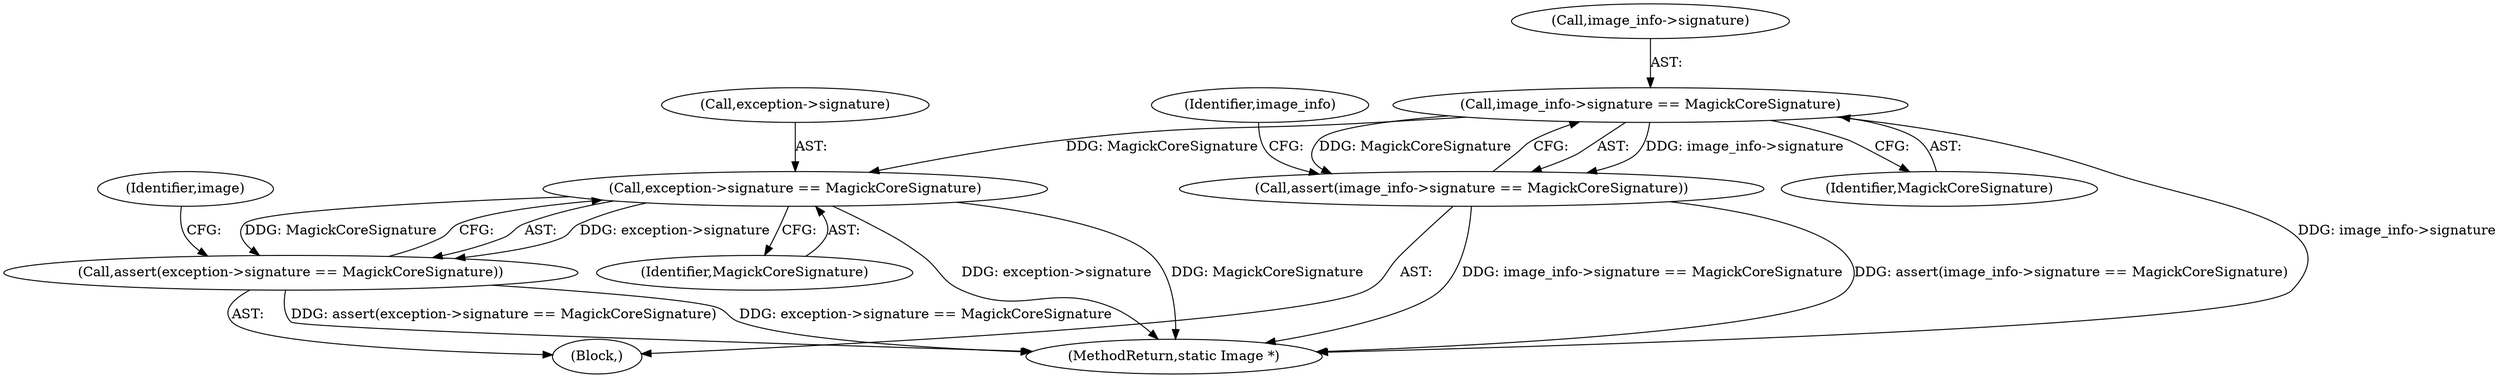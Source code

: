 digraph "0_ImageMagick_6b6bff054d569a77973f2140c0e86366e6168a6c_2@pointer" {
"1000129" [label="(Call,image_info->signature == MagickCoreSignature)"];
"1000128" [label="(Call,assert(image_info->signature == MagickCoreSignature))"];
"1000156" [label="(Call,exception->signature == MagickCoreSignature)"];
"1000155" [label="(Call,assert(exception->signature == MagickCoreSignature))"];
"1000133" [label="(Identifier,MagickCoreSignature)"];
"1000106" [label="(Block,)"];
"1000162" [label="(Identifier,image)"];
"1000130" [label="(Call,image_info->signature)"];
"1000129" [label="(Call,image_info->signature == MagickCoreSignature)"];
"1000156" [label="(Call,exception->signature == MagickCoreSignature)"];
"1000128" [label="(Call,assert(image_info->signature == MagickCoreSignature))"];
"1000137" [label="(Identifier,image_info)"];
"1000157" [label="(Call,exception->signature)"];
"1000635" [label="(MethodReturn,static Image *)"];
"1000160" [label="(Identifier,MagickCoreSignature)"];
"1000155" [label="(Call,assert(exception->signature == MagickCoreSignature))"];
"1000129" -> "1000128"  [label="AST: "];
"1000129" -> "1000133"  [label="CFG: "];
"1000130" -> "1000129"  [label="AST: "];
"1000133" -> "1000129"  [label="AST: "];
"1000128" -> "1000129"  [label="CFG: "];
"1000129" -> "1000635"  [label="DDG: image_info->signature"];
"1000129" -> "1000128"  [label="DDG: image_info->signature"];
"1000129" -> "1000128"  [label="DDG: MagickCoreSignature"];
"1000129" -> "1000156"  [label="DDG: MagickCoreSignature"];
"1000128" -> "1000106"  [label="AST: "];
"1000137" -> "1000128"  [label="CFG: "];
"1000128" -> "1000635"  [label="DDG: image_info->signature == MagickCoreSignature"];
"1000128" -> "1000635"  [label="DDG: assert(image_info->signature == MagickCoreSignature)"];
"1000156" -> "1000155"  [label="AST: "];
"1000156" -> "1000160"  [label="CFG: "];
"1000157" -> "1000156"  [label="AST: "];
"1000160" -> "1000156"  [label="AST: "];
"1000155" -> "1000156"  [label="CFG: "];
"1000156" -> "1000635"  [label="DDG: exception->signature"];
"1000156" -> "1000635"  [label="DDG: MagickCoreSignature"];
"1000156" -> "1000155"  [label="DDG: exception->signature"];
"1000156" -> "1000155"  [label="DDG: MagickCoreSignature"];
"1000155" -> "1000106"  [label="AST: "];
"1000162" -> "1000155"  [label="CFG: "];
"1000155" -> "1000635"  [label="DDG: assert(exception->signature == MagickCoreSignature)"];
"1000155" -> "1000635"  [label="DDG: exception->signature == MagickCoreSignature"];
}
